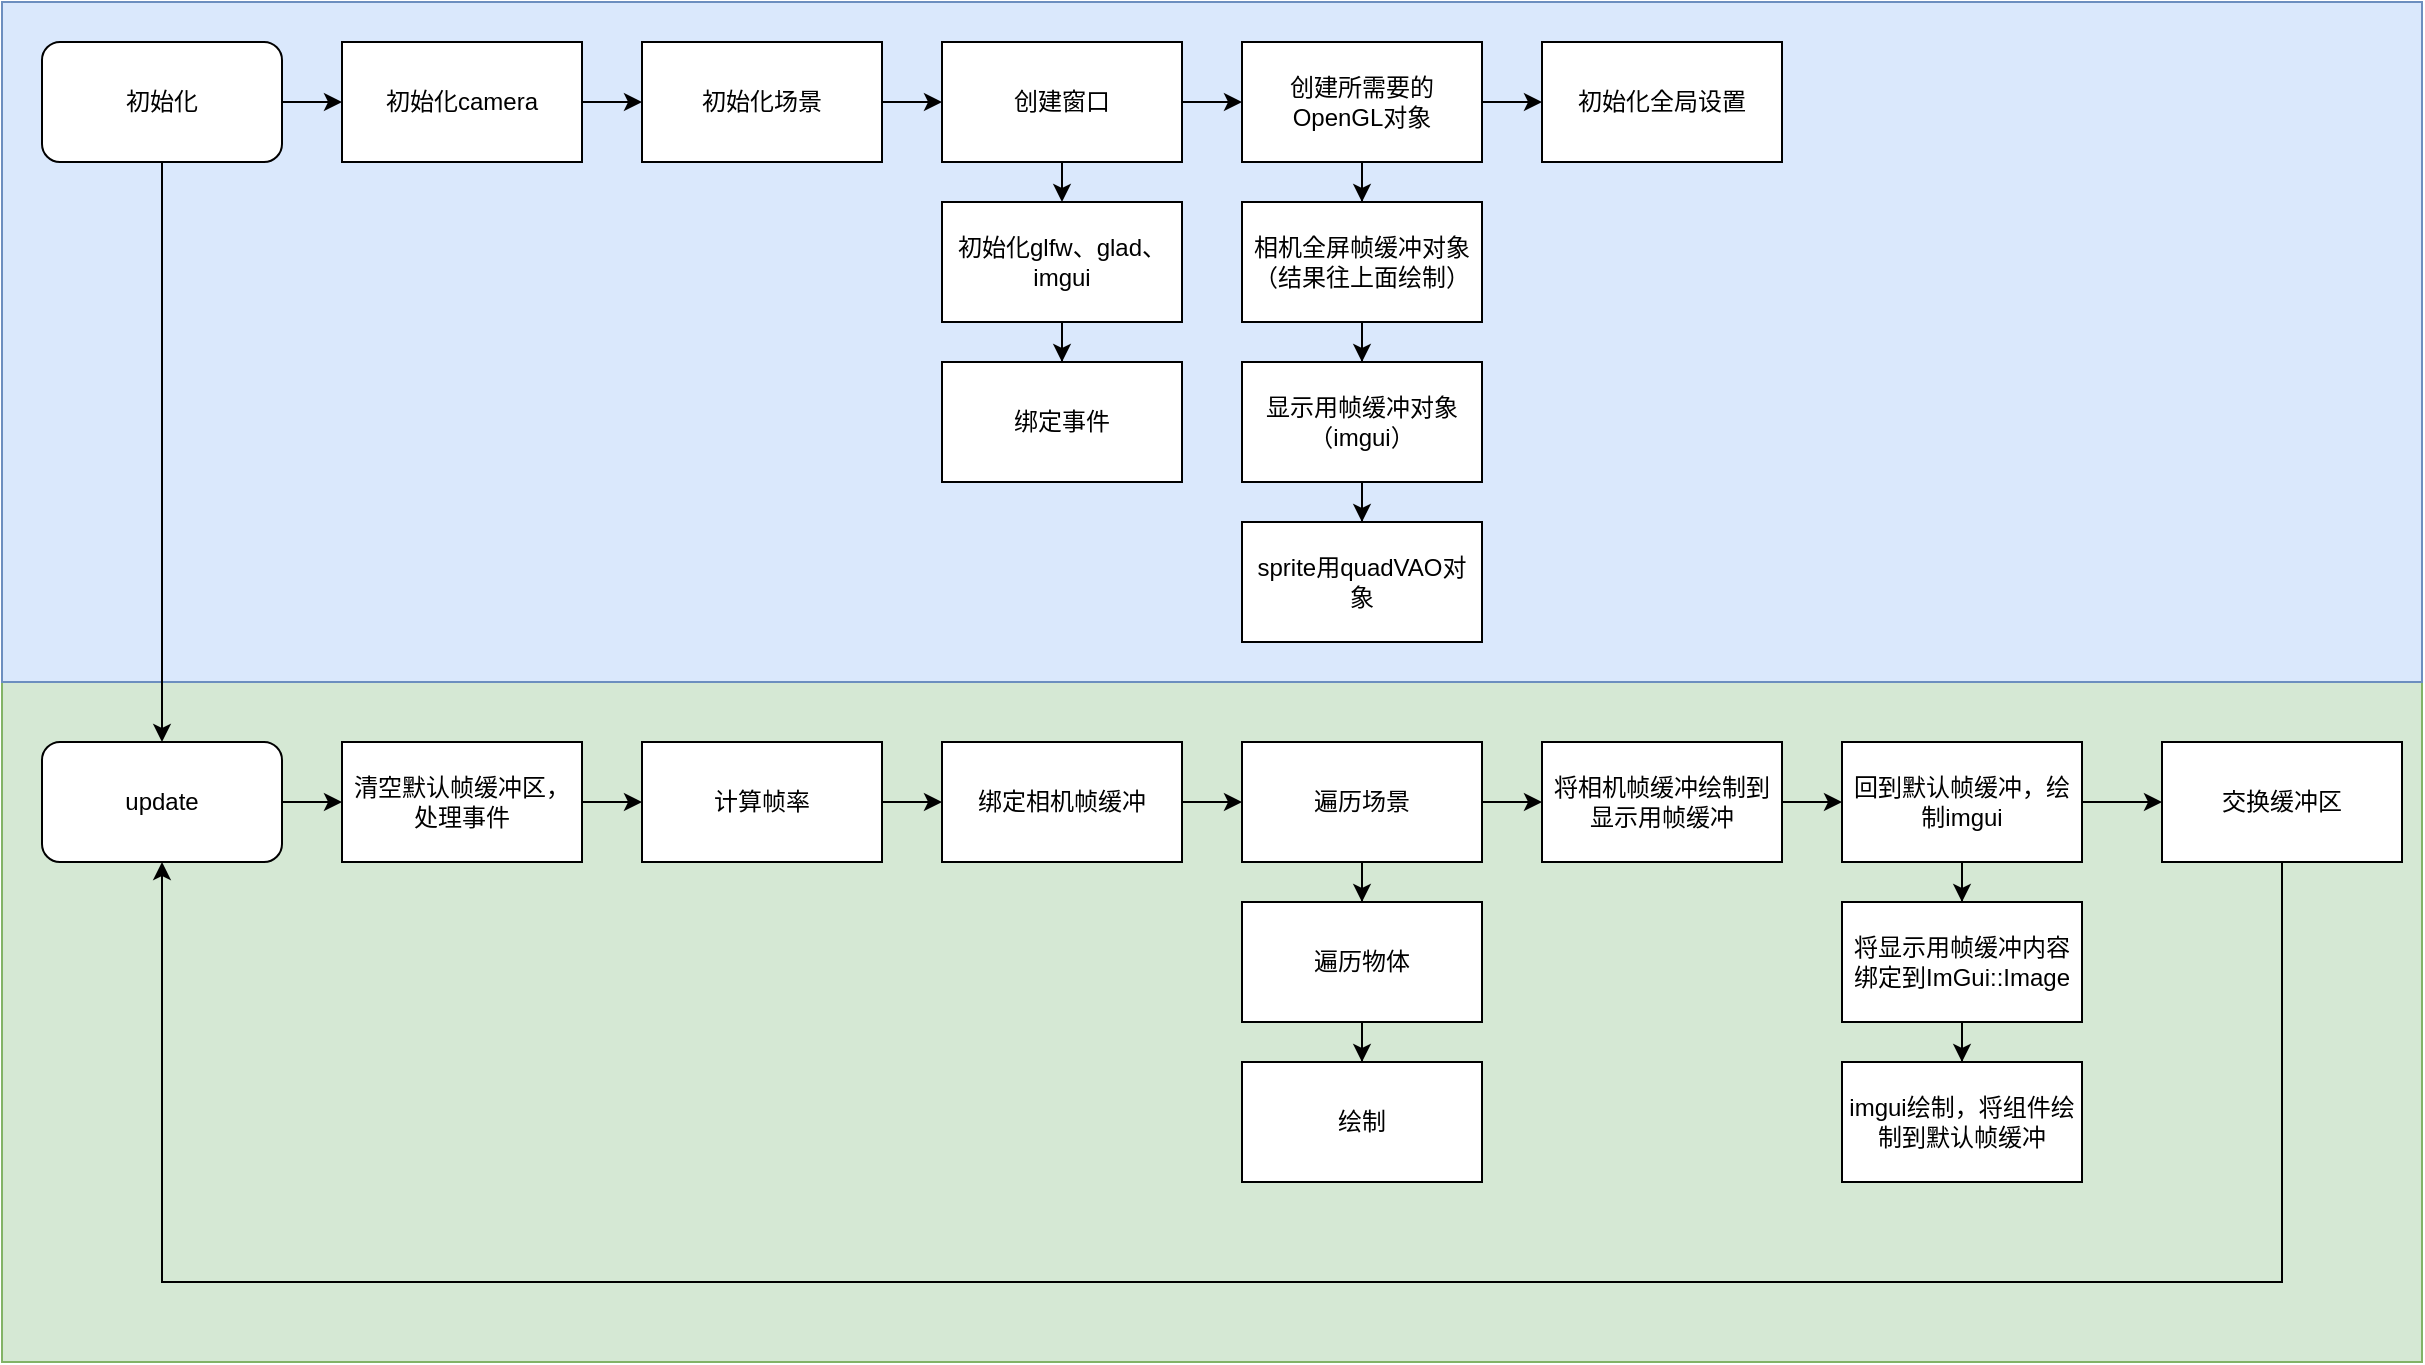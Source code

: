 <mxfile version="28.0.6">
  <diagram name="第 1 页" id="4AwOGDmng9t6TeZg1gKG">
    <mxGraphModel dx="2051" dy="1629" grid="1" gridSize="10" guides="1" tooltips="1" connect="1" arrows="1" fold="1" page="1" pageScale="1" pageWidth="827" pageHeight="1169" math="0" shadow="0">
      <root>
        <mxCell id="0" />
        <mxCell id="1" parent="0" />
        <mxCell id="aXx6nWcxq6VXzFUx9lW_-63" value="" style="rounded=0;whiteSpace=wrap;html=1;fillColor=#d5e8d4;strokeColor=#82b366;" vertex="1" parent="1">
          <mxGeometry x="10" y="350" width="1210" height="340" as="geometry" />
        </mxCell>
        <mxCell id="aXx6nWcxq6VXzFUx9lW_-62" value="" style="rounded=0;whiteSpace=wrap;html=1;fillColor=#dae8fc;strokeColor=#6c8ebf;" vertex="1" parent="1">
          <mxGeometry x="10" y="10" width="1210" height="340" as="geometry" />
        </mxCell>
        <mxCell id="aXx6nWcxq6VXzFUx9lW_-16" style="edgeStyle=orthogonalEdgeStyle;rounded=0;orthogonalLoop=1;jettySize=auto;html=1;exitX=1;exitY=0.5;exitDx=0;exitDy=0;" edge="1" parent="1" source="aXx6nWcxq6VXzFUx9lW_-1" target="aXx6nWcxq6VXzFUx9lW_-4">
          <mxGeometry relative="1" as="geometry" />
        </mxCell>
        <mxCell id="aXx6nWcxq6VXzFUx9lW_-24" value="" style="edgeStyle=orthogonalEdgeStyle;rounded=0;orthogonalLoop=1;jettySize=auto;html=1;" edge="1" parent="1" source="aXx6nWcxq6VXzFUx9lW_-1" target="aXx6nWcxq6VXzFUx9lW_-23">
          <mxGeometry relative="1" as="geometry" />
        </mxCell>
        <mxCell id="aXx6nWcxq6VXzFUx9lW_-1" value="初始化" style="rounded=1;whiteSpace=wrap;html=1;" vertex="1" parent="1">
          <mxGeometry x="30" y="30" width="120" height="60" as="geometry" />
        </mxCell>
        <mxCell id="aXx6nWcxq6VXzFUx9lW_-17" style="edgeStyle=orthogonalEdgeStyle;rounded=0;orthogonalLoop=1;jettySize=auto;html=1;exitX=1;exitY=0.5;exitDx=0;exitDy=0;entryX=0;entryY=0.5;entryDx=0;entryDy=0;" edge="1" parent="1" source="aXx6nWcxq6VXzFUx9lW_-4" target="aXx6nWcxq6VXzFUx9lW_-6">
          <mxGeometry relative="1" as="geometry" />
        </mxCell>
        <mxCell id="aXx6nWcxq6VXzFUx9lW_-4" value="初始化camera" style="rounded=0;whiteSpace=wrap;html=1;" vertex="1" parent="1">
          <mxGeometry x="180" y="30" width="120" height="60" as="geometry" />
        </mxCell>
        <mxCell id="aXx6nWcxq6VXzFUx9lW_-18" style="edgeStyle=orthogonalEdgeStyle;rounded=0;orthogonalLoop=1;jettySize=auto;html=1;exitX=1;exitY=0.5;exitDx=0;exitDy=0;" edge="1" parent="1" source="aXx6nWcxq6VXzFUx9lW_-6" target="aXx6nWcxq6VXzFUx9lW_-8">
          <mxGeometry relative="1" as="geometry" />
        </mxCell>
        <mxCell id="aXx6nWcxq6VXzFUx9lW_-6" value="初始化场景" style="whiteSpace=wrap;html=1;rounded=0;" vertex="1" parent="1">
          <mxGeometry x="330" y="30" width="120" height="60" as="geometry" />
        </mxCell>
        <mxCell id="aXx6nWcxq6VXzFUx9lW_-19" style="edgeStyle=orthogonalEdgeStyle;rounded=0;orthogonalLoop=1;jettySize=auto;html=1;exitX=0.5;exitY=1;exitDx=0;exitDy=0;entryX=0.5;entryY=0;entryDx=0;entryDy=0;" edge="1" parent="1" source="aXx6nWcxq6VXzFUx9lW_-8" target="aXx6nWcxq6VXzFUx9lW_-10">
          <mxGeometry relative="1" as="geometry" />
        </mxCell>
        <mxCell id="aXx6nWcxq6VXzFUx9lW_-25" style="edgeStyle=orthogonalEdgeStyle;rounded=0;orthogonalLoop=1;jettySize=auto;html=1;exitX=1;exitY=0.5;exitDx=0;exitDy=0;entryX=0;entryY=0.5;entryDx=0;entryDy=0;" edge="1" parent="1" source="aXx6nWcxq6VXzFUx9lW_-8" target="aXx6nWcxq6VXzFUx9lW_-12">
          <mxGeometry relative="1" as="geometry" />
        </mxCell>
        <mxCell id="aXx6nWcxq6VXzFUx9lW_-8" value="创建窗口" style="whiteSpace=wrap;html=1;rounded=0;" vertex="1" parent="1">
          <mxGeometry x="480" y="30" width="120" height="60" as="geometry" />
        </mxCell>
        <mxCell id="aXx6nWcxq6VXzFUx9lW_-36" value="" style="edgeStyle=orthogonalEdgeStyle;rounded=0;orthogonalLoop=1;jettySize=auto;html=1;" edge="1" parent="1" source="aXx6nWcxq6VXzFUx9lW_-10" target="aXx6nWcxq6VXzFUx9lW_-35">
          <mxGeometry relative="1" as="geometry" />
        </mxCell>
        <mxCell id="aXx6nWcxq6VXzFUx9lW_-10" value="初始化glfw、glad、imgui" style="whiteSpace=wrap;html=1;rounded=0;spacingLeft=3;spacingRight=3;" vertex="1" parent="1">
          <mxGeometry x="480" y="110" width="120" height="60" as="geometry" />
        </mxCell>
        <mxCell id="aXx6nWcxq6VXzFUx9lW_-26" style="edgeStyle=orthogonalEdgeStyle;rounded=0;orthogonalLoop=1;jettySize=auto;html=1;exitX=1;exitY=0.5;exitDx=0;exitDy=0;entryX=0;entryY=0.5;entryDx=0;entryDy=0;" edge="1" parent="1" source="aXx6nWcxq6VXzFUx9lW_-12" target="aXx6nWcxq6VXzFUx9lW_-14">
          <mxGeometry relative="1" as="geometry" />
        </mxCell>
        <mxCell id="aXx6nWcxq6VXzFUx9lW_-28" value="" style="edgeStyle=orthogonalEdgeStyle;rounded=0;orthogonalLoop=1;jettySize=auto;html=1;" edge="1" parent="1" source="aXx6nWcxq6VXzFUx9lW_-12" target="aXx6nWcxq6VXzFUx9lW_-27">
          <mxGeometry relative="1" as="geometry" />
        </mxCell>
        <mxCell id="aXx6nWcxq6VXzFUx9lW_-12" value="创建所需要的OpenGL对象" style="whiteSpace=wrap;html=1;rounded=0;spacingLeft=3;spacingRight=3;" vertex="1" parent="1">
          <mxGeometry x="630" y="30" width="120" height="60" as="geometry" />
        </mxCell>
        <mxCell id="aXx6nWcxq6VXzFUx9lW_-14" value="初始化全局设置" style="whiteSpace=wrap;html=1;rounded=0;spacingLeft=3;spacingRight=3;" vertex="1" parent="1">
          <mxGeometry x="780" y="30" width="120" height="60" as="geometry" />
        </mxCell>
        <mxCell id="aXx6nWcxq6VXzFUx9lW_-39" style="edgeStyle=orthogonalEdgeStyle;rounded=0;orthogonalLoop=1;jettySize=auto;html=1;exitX=1;exitY=0.5;exitDx=0;exitDy=0;" edge="1" parent="1" source="aXx6nWcxq6VXzFUx9lW_-23" target="aXx6nWcxq6VXzFUx9lW_-37">
          <mxGeometry relative="1" as="geometry" />
        </mxCell>
        <mxCell id="aXx6nWcxq6VXzFUx9lW_-23" value="update" style="whiteSpace=wrap;html=1;rounded=1;" vertex="1" parent="1">
          <mxGeometry x="30" y="380" width="120" height="60" as="geometry" />
        </mxCell>
        <mxCell id="aXx6nWcxq6VXzFUx9lW_-30" value="" style="edgeStyle=orthogonalEdgeStyle;rounded=0;orthogonalLoop=1;jettySize=auto;html=1;" edge="1" parent="1" source="aXx6nWcxq6VXzFUx9lW_-27" target="aXx6nWcxq6VXzFUx9lW_-29">
          <mxGeometry relative="1" as="geometry" />
        </mxCell>
        <mxCell id="aXx6nWcxq6VXzFUx9lW_-27" value="相机全屏帧缓冲对象&lt;div&gt;（结果往上面绘制）&lt;/div&gt;" style="whiteSpace=wrap;html=1;rounded=0;spacingLeft=3;spacingRight=3;" vertex="1" parent="1">
          <mxGeometry x="630" y="110" width="120" height="60" as="geometry" />
        </mxCell>
        <mxCell id="aXx6nWcxq6VXzFUx9lW_-32" value="" style="edgeStyle=orthogonalEdgeStyle;rounded=0;orthogonalLoop=1;jettySize=auto;html=1;" edge="1" parent="1" source="aXx6nWcxq6VXzFUx9lW_-29" target="aXx6nWcxq6VXzFUx9lW_-31">
          <mxGeometry relative="1" as="geometry" />
        </mxCell>
        <mxCell id="aXx6nWcxq6VXzFUx9lW_-29" value="显示用帧缓冲对象（imgui）" style="whiteSpace=wrap;html=1;rounded=0;spacingLeft=3;spacingRight=3;" vertex="1" parent="1">
          <mxGeometry x="630" y="190" width="120" height="60" as="geometry" />
        </mxCell>
        <mxCell id="aXx6nWcxq6VXzFUx9lW_-31" value="sprite用quadVAO对象" style="whiteSpace=wrap;html=1;rounded=0;spacingLeft=3;spacingRight=3;" vertex="1" parent="1">
          <mxGeometry x="630" y="270" width="120" height="60" as="geometry" />
        </mxCell>
        <mxCell id="aXx6nWcxq6VXzFUx9lW_-35" value="绑定事件" style="whiteSpace=wrap;html=1;rounded=0;spacingLeft=3;spacingRight=3;" vertex="1" parent="1">
          <mxGeometry x="480" y="190" width="120" height="60" as="geometry" />
        </mxCell>
        <mxCell id="aXx6nWcxq6VXzFUx9lW_-41" value="" style="edgeStyle=orthogonalEdgeStyle;rounded=0;orthogonalLoop=1;jettySize=auto;html=1;" edge="1" parent="1" source="aXx6nWcxq6VXzFUx9lW_-37" target="aXx6nWcxq6VXzFUx9lW_-40">
          <mxGeometry relative="1" as="geometry" />
        </mxCell>
        <mxCell id="aXx6nWcxq6VXzFUx9lW_-37" value="清空默认帧缓冲区，处理事件" style="rounded=0;whiteSpace=wrap;html=1;" vertex="1" parent="1">
          <mxGeometry x="180" y="380" width="120" height="60" as="geometry" />
        </mxCell>
        <mxCell id="aXx6nWcxq6VXzFUx9lW_-43" value="" style="edgeStyle=orthogonalEdgeStyle;rounded=0;orthogonalLoop=1;jettySize=auto;html=1;" edge="1" parent="1" source="aXx6nWcxq6VXzFUx9lW_-40" target="aXx6nWcxq6VXzFUx9lW_-42">
          <mxGeometry relative="1" as="geometry" />
        </mxCell>
        <mxCell id="aXx6nWcxq6VXzFUx9lW_-40" value="计算帧率" style="whiteSpace=wrap;html=1;rounded=0;" vertex="1" parent="1">
          <mxGeometry x="330" y="380" width="120" height="60" as="geometry" />
        </mxCell>
        <mxCell id="aXx6nWcxq6VXzFUx9lW_-46" style="edgeStyle=orthogonalEdgeStyle;rounded=0;orthogonalLoop=1;jettySize=auto;html=1;exitX=1;exitY=0.5;exitDx=0;exitDy=0;entryX=0;entryY=0.5;entryDx=0;entryDy=0;" edge="1" parent="1" source="aXx6nWcxq6VXzFUx9lW_-42" target="aXx6nWcxq6VXzFUx9lW_-45">
          <mxGeometry relative="1" as="geometry" />
        </mxCell>
        <mxCell id="aXx6nWcxq6VXzFUx9lW_-42" value="绑定相机帧缓冲" style="whiteSpace=wrap;html=1;rounded=0;" vertex="1" parent="1">
          <mxGeometry x="480" y="380" width="120" height="60" as="geometry" />
        </mxCell>
        <mxCell id="aXx6nWcxq6VXzFUx9lW_-48" value="" style="edgeStyle=orthogonalEdgeStyle;rounded=0;orthogonalLoop=1;jettySize=auto;html=1;" edge="1" parent="1" source="aXx6nWcxq6VXzFUx9lW_-45" target="aXx6nWcxq6VXzFUx9lW_-47">
          <mxGeometry relative="1" as="geometry" />
        </mxCell>
        <mxCell id="aXx6nWcxq6VXzFUx9lW_-52" value="" style="edgeStyle=orthogonalEdgeStyle;rounded=0;orthogonalLoop=1;jettySize=auto;html=1;" edge="1" parent="1" source="aXx6nWcxq6VXzFUx9lW_-45" target="aXx6nWcxq6VXzFUx9lW_-51">
          <mxGeometry relative="1" as="geometry" />
        </mxCell>
        <mxCell id="aXx6nWcxq6VXzFUx9lW_-45" value="遍历场景" style="rounded=0;whiteSpace=wrap;html=1;" vertex="1" parent="1">
          <mxGeometry x="630" y="380" width="120" height="60" as="geometry" />
        </mxCell>
        <mxCell id="aXx6nWcxq6VXzFUx9lW_-50" value="" style="edgeStyle=orthogonalEdgeStyle;rounded=0;orthogonalLoop=1;jettySize=auto;html=1;" edge="1" parent="1" source="aXx6nWcxq6VXzFUx9lW_-47" target="aXx6nWcxq6VXzFUx9lW_-49">
          <mxGeometry relative="1" as="geometry" />
        </mxCell>
        <mxCell id="aXx6nWcxq6VXzFUx9lW_-47" value="遍历物体" style="whiteSpace=wrap;html=1;rounded=0;" vertex="1" parent="1">
          <mxGeometry x="630" y="460" width="120" height="60" as="geometry" />
        </mxCell>
        <mxCell id="aXx6nWcxq6VXzFUx9lW_-49" value="绘制" style="whiteSpace=wrap;html=1;rounded=0;" vertex="1" parent="1">
          <mxGeometry x="630" y="540" width="120" height="60" as="geometry" />
        </mxCell>
        <mxCell id="aXx6nWcxq6VXzFUx9lW_-54" value="" style="edgeStyle=orthogonalEdgeStyle;rounded=0;orthogonalLoop=1;jettySize=auto;html=1;" edge="1" parent="1" source="aXx6nWcxq6VXzFUx9lW_-51" target="aXx6nWcxq6VXzFUx9lW_-53">
          <mxGeometry relative="1" as="geometry" />
        </mxCell>
        <mxCell id="aXx6nWcxq6VXzFUx9lW_-51" value="将相机帧缓冲绘制到显示用帧缓冲" style="whiteSpace=wrap;html=1;rounded=0;" vertex="1" parent="1">
          <mxGeometry x="780" y="380" width="120" height="60" as="geometry" />
        </mxCell>
        <mxCell id="aXx6nWcxq6VXzFUx9lW_-56" value="" style="edgeStyle=orthogonalEdgeStyle;rounded=0;orthogonalLoop=1;jettySize=auto;html=1;" edge="1" parent="1" source="aXx6nWcxq6VXzFUx9lW_-53" target="aXx6nWcxq6VXzFUx9lW_-55">
          <mxGeometry relative="1" as="geometry" />
        </mxCell>
        <mxCell id="aXx6nWcxq6VXzFUx9lW_-60" value="" style="edgeStyle=orthogonalEdgeStyle;rounded=0;orthogonalLoop=1;jettySize=auto;html=1;" edge="1" parent="1" source="aXx6nWcxq6VXzFUx9lW_-53" target="aXx6nWcxq6VXzFUx9lW_-59">
          <mxGeometry relative="1" as="geometry" />
        </mxCell>
        <mxCell id="aXx6nWcxq6VXzFUx9lW_-53" value="回到默认帧缓冲，绘制imgui" style="whiteSpace=wrap;html=1;rounded=0;" vertex="1" parent="1">
          <mxGeometry x="930" y="380" width="120" height="60" as="geometry" />
        </mxCell>
        <mxCell id="aXx6nWcxq6VXzFUx9lW_-58" value="" style="edgeStyle=orthogonalEdgeStyle;rounded=0;orthogonalLoop=1;jettySize=auto;html=1;" edge="1" parent="1" source="aXx6nWcxq6VXzFUx9lW_-55" target="aXx6nWcxq6VXzFUx9lW_-57">
          <mxGeometry relative="1" as="geometry" />
        </mxCell>
        <mxCell id="aXx6nWcxq6VXzFUx9lW_-55" value="将显示用帧缓冲内容绑定到ImGui::Image" style="whiteSpace=wrap;html=1;rounded=0;" vertex="1" parent="1">
          <mxGeometry x="930" y="460" width="120" height="60" as="geometry" />
        </mxCell>
        <mxCell id="aXx6nWcxq6VXzFUx9lW_-57" value="imgui绘制，将组件绘制到默认帧缓冲" style="whiteSpace=wrap;html=1;rounded=0;" vertex="1" parent="1">
          <mxGeometry x="930" y="540" width="120" height="60" as="geometry" />
        </mxCell>
        <mxCell id="aXx6nWcxq6VXzFUx9lW_-64" style="edgeStyle=orthogonalEdgeStyle;rounded=0;orthogonalLoop=1;jettySize=auto;html=1;exitX=0.5;exitY=1;exitDx=0;exitDy=0;entryX=0.5;entryY=1;entryDx=0;entryDy=0;" edge="1" parent="1" source="aXx6nWcxq6VXzFUx9lW_-59" target="aXx6nWcxq6VXzFUx9lW_-23">
          <mxGeometry relative="1" as="geometry">
            <Array as="points">
              <mxPoint x="1150" y="650" />
              <mxPoint x="90" y="650" />
            </Array>
          </mxGeometry>
        </mxCell>
        <mxCell id="aXx6nWcxq6VXzFUx9lW_-59" value="交换缓冲区" style="whiteSpace=wrap;html=1;rounded=0;" vertex="1" parent="1">
          <mxGeometry x="1090" y="380" width="120" height="60" as="geometry" />
        </mxCell>
      </root>
    </mxGraphModel>
  </diagram>
</mxfile>
